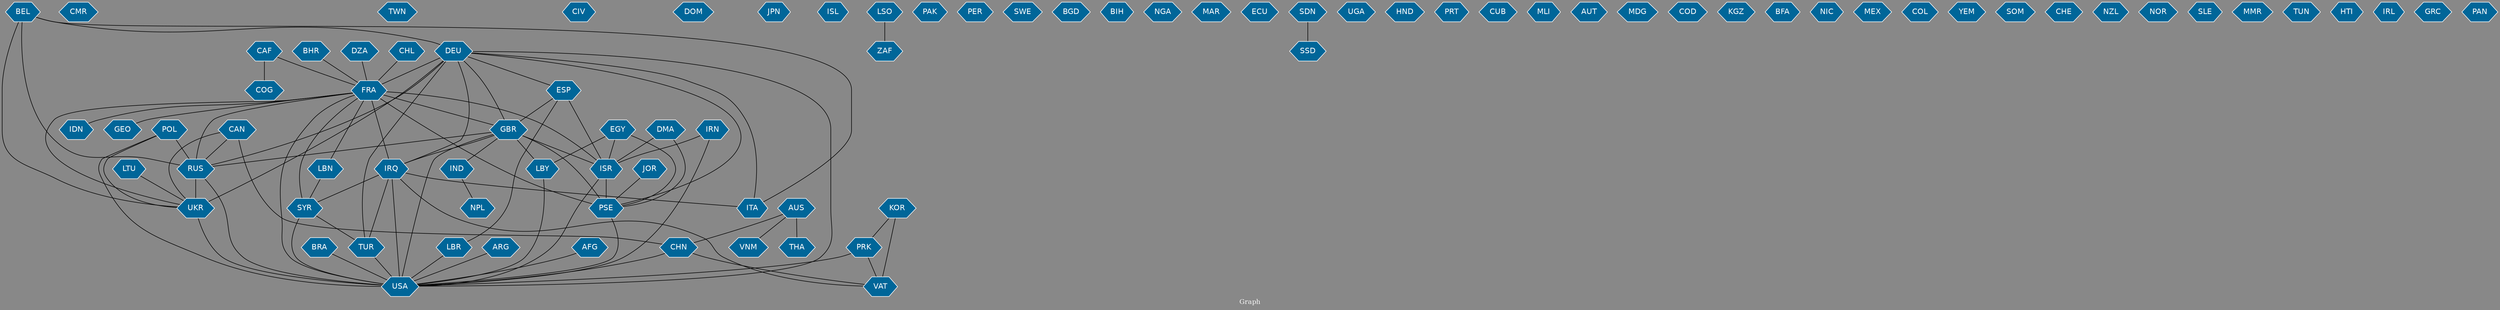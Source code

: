 // Countries together in item graph
graph {
	graph [bgcolor="#888888" fontcolor=white fontsize=12 label="Graph" outputorder=edgesfirst overlap=prism]
	node [color=white fillcolor="#006699" fontcolor=white fontname=Helvetica shape=hexagon style=filled]
	edge [arrowhead=open color=black fontcolor=white fontname=Courier fontsize=12]
		BRA [label=BRA]
		IND [label=IND]
		FRA [label=FRA]
		BHR [label=BHR]
		AFG [label=AFG]
		USA [label=USA]
		UKR [label=UKR]
		DZA [label=DZA]
		KOR [label=KOR]
		CMR [label=CMR]
		CHL [label=CHL]
		TWN [label=TWN]
		RUS [label=RUS]
		IRQ [label=IRQ]
		ISR [label=ISR]
		PSE [label=PSE]
		GBR [label=GBR]
		CIV [label=CIV]
		DOM [label=DOM]
		DEU [label=DEU]
		SYR [label=SYR]
		TUR [label=TUR]
		IRN [label=IRN]
		CAN [label=CAN]
		EGY [label=EGY]
		LBY [label=LBY]
		CHN [label=CHN]
		VAT [label=VAT]
		ESP [label=ESP]
		JPN [label=JPN]
		CAF [label=CAF]
		ISL [label=ISL]
		IDN [label=IDN]
		ZAF [label=ZAF]
		PAK [label=PAK]
		ITA [label=ITA]
		PER [label=PER]
		SWE [label=SWE]
		THA [label=THA]
		BGD [label=BGD]
		BIH [label=BIH]
		ARG [label=ARG]
		NGA [label=NGA]
		LBN [label=LBN]
		MAR [label=MAR]
		PRK [label=PRK]
		ECU [label=ECU]
		SSD [label=SSD]
		SDN [label=SDN]
		UGA [label=UGA]
		POL [label=POL]
		BEL [label=BEL]
		HND [label=HND]
		JOR [label=JOR]
		PRT [label=PRT]
		CUB [label=CUB]
		LTU [label=LTU]
		MLI [label=MLI]
		AUT [label=AUT]
		MDG [label=MDG]
		COD [label=COD]
		KGZ [label=KGZ]
		BFA [label=BFA]
		NIC [label=NIC]
		GEO [label=GEO]
		MEX [label=MEX]
		LSO [label=LSO]
		AUS [label=AUS]
		COL [label=COL]
		YEM [label=YEM]
		SOM [label=SOM]
		LBR [label=LBR]
		CHE [label=CHE]
		NZL [label=NZL]
		NOR [label=NOR]
		SLE [label=SLE]
		MMR [label=MMR]
		TUN [label=TUN]
		HTI [label=HTI]
		IRL [label=IRL]
		COG [label=COG]
		DMA [label=DMA]
		NPL [label=NPL]
		GRC [label=GRC]
		VNM [label=VNM]
		PAN [label=PAN]
			FRA -- IDN [weight=1]
			SYR -- TUR [weight=1]
			CAF -- FRA [weight=1]
			ARG -- USA [weight=6]
			AUS -- THA [weight=1]
			DEU -- PSE [weight=2]
			DMA -- PSE [weight=1]
			DEU -- GBR [weight=2]
			AFG -- USA [weight=6]
			BRA -- USA [weight=1]
			CAN -- RUS [weight=1]
			IRN -- ISR [weight=1]
			LBR -- USA [weight=2]
			LBY -- USA [weight=1]
			GBR -- PSE [weight=5]
			SDN -- SSD [weight=7]
			TUR -- USA [weight=1]
			PRK -- USA [weight=1]
			DEU -- ESP [weight=1]
			BEL -- DEU [weight=1]
			FRA -- GEO [weight=1]
			KOR -- PRK [weight=2]
			DEU -- RUS [weight=2]
			ESP -- LBR [weight=1]
			CHN -- USA [weight=4]
			EGY -- PSE [weight=8]
			EGY -- ISR [weight=2]
			DEU -- ITA [weight=1]
			CAF -- COG [weight=1]
			GBR -- ISR [weight=3]
			KOR -- VAT [weight=5]
			GBR -- LBY [weight=1]
			DZA -- FRA [weight=2]
			CAN -- CHN [weight=1]
			GBR -- IND [weight=1]
			LBN -- SYR [weight=7]
			UKR -- USA [weight=4]
			PSE -- USA [weight=4]
			IRQ -- SYR [weight=5]
			BEL -- ITA [weight=2]
			DEU -- USA [weight=2]
			GBR -- RUS [weight=2]
			POL -- USA [weight=2]
			GBR -- IRQ [weight=1]
			FRA -- USA [weight=2]
			DEU -- FRA [weight=4]
			ISR -- PSE [weight=71]
			FRA -- GBR [weight=4]
			CHL -- FRA [weight=2]
			ISR -- USA [weight=2]
			LTU -- UKR [weight=1]
			DEU -- IRQ [weight=2]
			FRA -- SYR [weight=4]
			LSO -- ZAF [weight=1]
			RUS -- UKR [weight=71]
			FRA -- RUS [weight=6]
			IRN -- USA [weight=2]
			FRA -- PSE [weight=6]
			ESP -- GBR [weight=1]
			POL -- RUS [weight=4]
			FRA -- LBN [weight=2]
			EGY -- LBY [weight=3]
			GBR -- USA [weight=2]
			BEL -- UKR [weight=2]
			JOR -- PSE [weight=1]
			SYR -- USA [weight=24]
			DEU -- UKR [weight=5]
			IRQ -- USA [weight=20]
			CAN -- UKR [weight=1]
			ESP -- ISR [weight=2]
			FRA -- IRQ [weight=25]
			BHR -- FRA [weight=2]
			DEU -- TUR [weight=2]
			IRQ -- ITA [weight=1]
			RUS -- USA [weight=10]
			CHN -- VAT [weight=2]
			BEL -- RUS [weight=2]
			DMA -- ISR [weight=1]
			POL -- UKR [weight=1]
			FRA -- ISR [weight=2]
			PRK -- VAT [weight=2]
			AUS -- CHN [weight=1]
			IRQ -- TUR [weight=2]
			FRA -- UKR [weight=1]
			IRQ -- VAT [weight=1]
			IND -- NPL [weight=1]
			AUS -- VNM [weight=1]
}